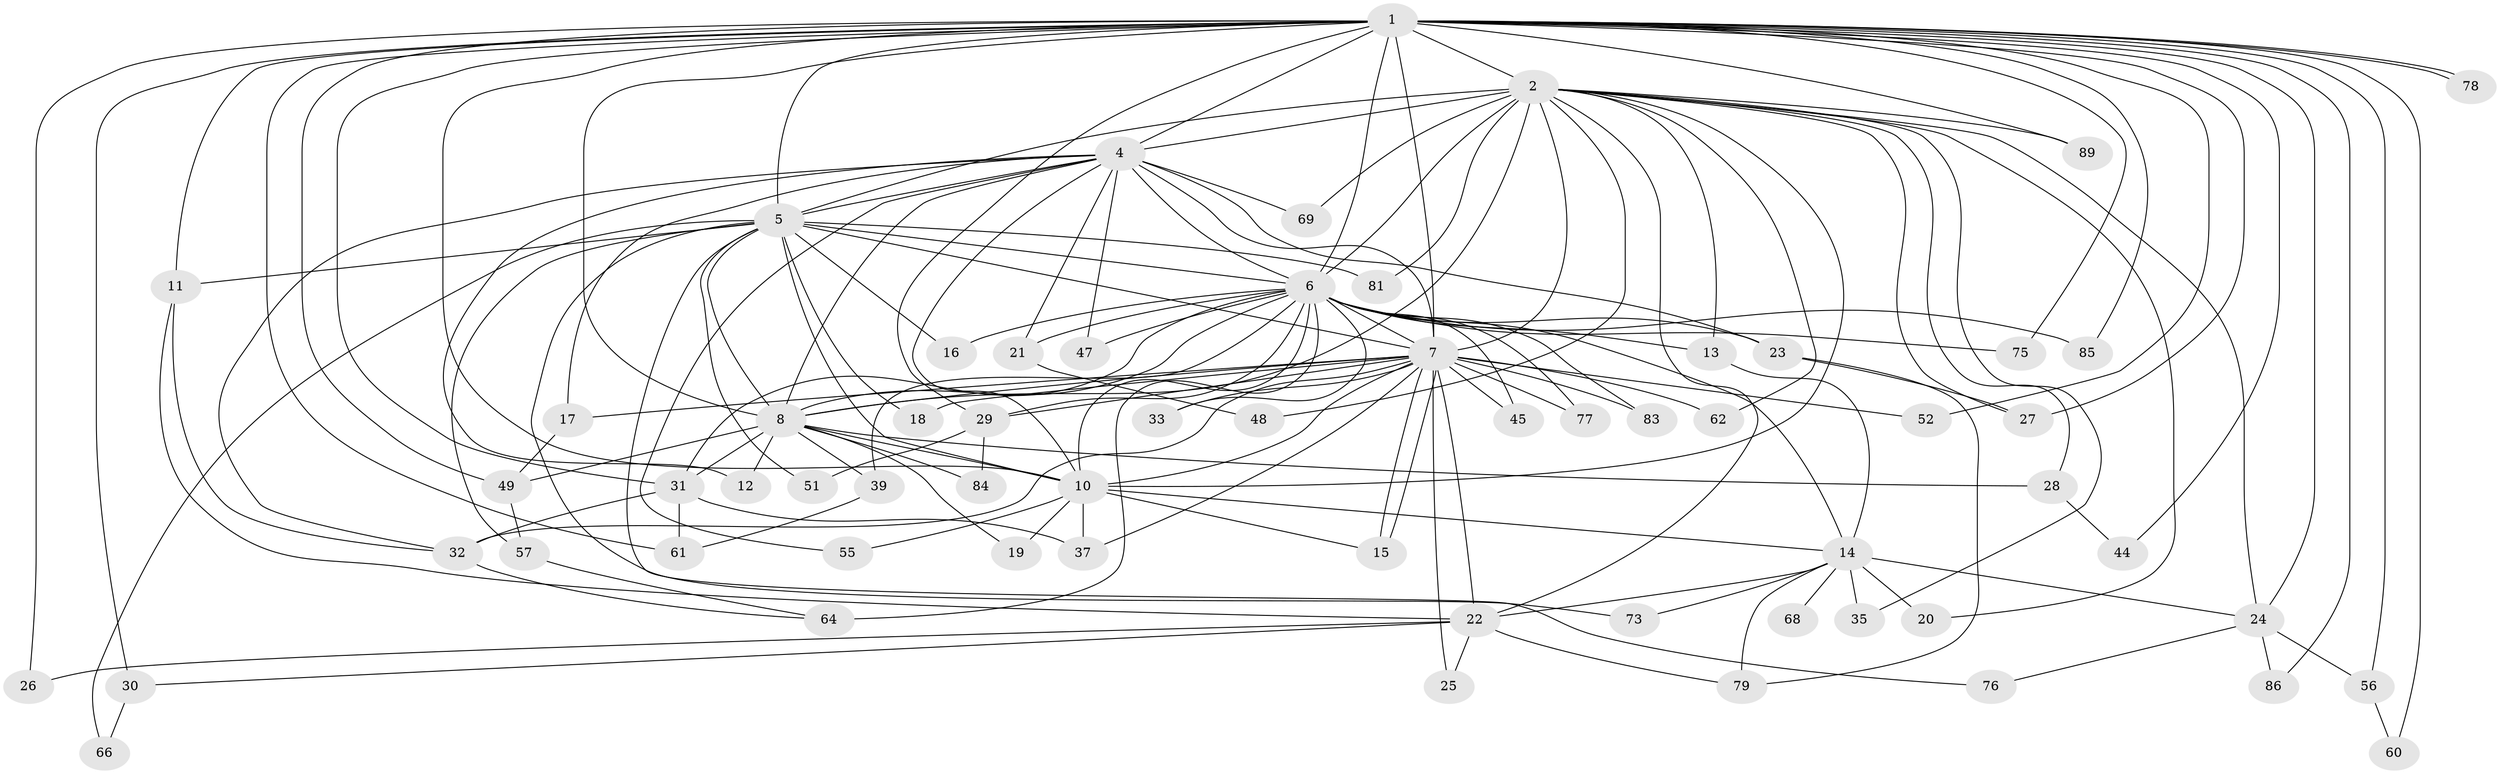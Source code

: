 // Generated by graph-tools (version 1.1) at 2025/51/02/27/25 19:51:50]
// undirected, 63 vertices, 152 edges
graph export_dot {
graph [start="1"]
  node [color=gray90,style=filled];
  1 [super="+36"];
  2 [super="+3"];
  4 [super="+38"];
  5 [super="+50"];
  6 [super="+9"];
  7 [super="+53"];
  8 [super="+54"];
  10 [super="+43"];
  11 [super="+67"];
  12;
  13 [super="+40"];
  14 [super="+59"];
  15 [super="+42"];
  16 [super="+82"];
  17 [super="+87"];
  18;
  19 [super="+88"];
  20 [super="+41"];
  21;
  22 [super="+46"];
  23;
  24 [super="+58"];
  25;
  26;
  27;
  28;
  29 [super="+34"];
  30;
  31 [super="+74"];
  32 [super="+80"];
  33 [super="+63"];
  35;
  37 [super="+71"];
  39 [super="+70"];
  44;
  45;
  47;
  48;
  49;
  51;
  52;
  55;
  56;
  57 [super="+65"];
  60;
  61;
  62;
  64 [super="+72"];
  66;
  68;
  69;
  73;
  75;
  76;
  77;
  78;
  79 [super="+90"];
  81;
  83;
  84;
  85;
  86;
  89;
  1 -- 2 [weight=2];
  1 -- 4;
  1 -- 5;
  1 -- 6 [weight=2];
  1 -- 7;
  1 -- 8 [weight=2];
  1 -- 10;
  1 -- 11;
  1 -- 24;
  1 -- 26;
  1 -- 29;
  1 -- 30;
  1 -- 31;
  1 -- 44;
  1 -- 49;
  1 -- 52;
  1 -- 60;
  1 -- 61;
  1 -- 75;
  1 -- 78;
  1 -- 78;
  1 -- 85;
  1 -- 86;
  1 -- 89;
  1 -- 56;
  1 -- 27;
  2 -- 4 [weight=2];
  2 -- 5 [weight=3];
  2 -- 6 [weight=4];
  2 -- 7 [weight=2];
  2 -- 8 [weight=2];
  2 -- 10 [weight=2];
  2 -- 48;
  2 -- 69;
  2 -- 81;
  2 -- 13;
  2 -- 20 [weight=2];
  2 -- 24;
  2 -- 89;
  2 -- 27;
  2 -- 28;
  2 -- 35;
  2 -- 62;
  2 -- 22;
  4 -- 5;
  4 -- 6 [weight=2];
  4 -- 7 [weight=2];
  4 -- 8;
  4 -- 10;
  4 -- 12;
  4 -- 17;
  4 -- 21;
  4 -- 23;
  4 -- 47;
  4 -- 55;
  4 -- 69;
  4 -- 32;
  5 -- 6 [weight=2];
  5 -- 7;
  5 -- 8;
  5 -- 10;
  5 -- 11;
  5 -- 18;
  5 -- 51;
  5 -- 57;
  5 -- 66;
  5 -- 73;
  5 -- 76;
  5 -- 81;
  5 -- 16;
  6 -- 7 [weight=2];
  6 -- 8 [weight=2];
  6 -- 10 [weight=2];
  6 -- 13 [weight=2];
  6 -- 21;
  6 -- 23;
  6 -- 29;
  6 -- 33 [weight=2];
  6 -- 39;
  6 -- 64 [weight=2];
  6 -- 83;
  6 -- 85;
  6 -- 75;
  6 -- 77;
  6 -- 14;
  6 -- 16;
  6 -- 31;
  6 -- 45;
  6 -- 47;
  7 -- 8;
  7 -- 10;
  7 -- 15;
  7 -- 15;
  7 -- 17;
  7 -- 18;
  7 -- 22;
  7 -- 25;
  7 -- 32;
  7 -- 37;
  7 -- 45;
  7 -- 52;
  7 -- 77;
  7 -- 29;
  7 -- 83;
  7 -- 62;
  7 -- 33;
  8 -- 10;
  8 -- 12;
  8 -- 19;
  8 -- 28;
  8 -- 39;
  8 -- 49;
  8 -- 84;
  8 -- 31;
  10 -- 14;
  10 -- 19 [weight=2];
  10 -- 55;
  10 -- 15;
  10 -- 37;
  11 -- 32;
  11 -- 22;
  13 -- 14;
  14 -- 20;
  14 -- 22;
  14 -- 24;
  14 -- 35;
  14 -- 68 [weight=2];
  14 -- 73;
  14 -- 79;
  17 -- 49;
  21 -- 48;
  22 -- 25;
  22 -- 26;
  22 -- 30;
  22 -- 79;
  23 -- 27;
  23 -- 79;
  24 -- 56;
  24 -- 76;
  24 -- 86;
  28 -- 44;
  29 -- 51;
  29 -- 84;
  30 -- 66;
  31 -- 37;
  31 -- 61;
  31 -- 32;
  32 -- 64;
  39 -- 61;
  49 -- 57;
  56 -- 60;
  57 -- 64;
}
